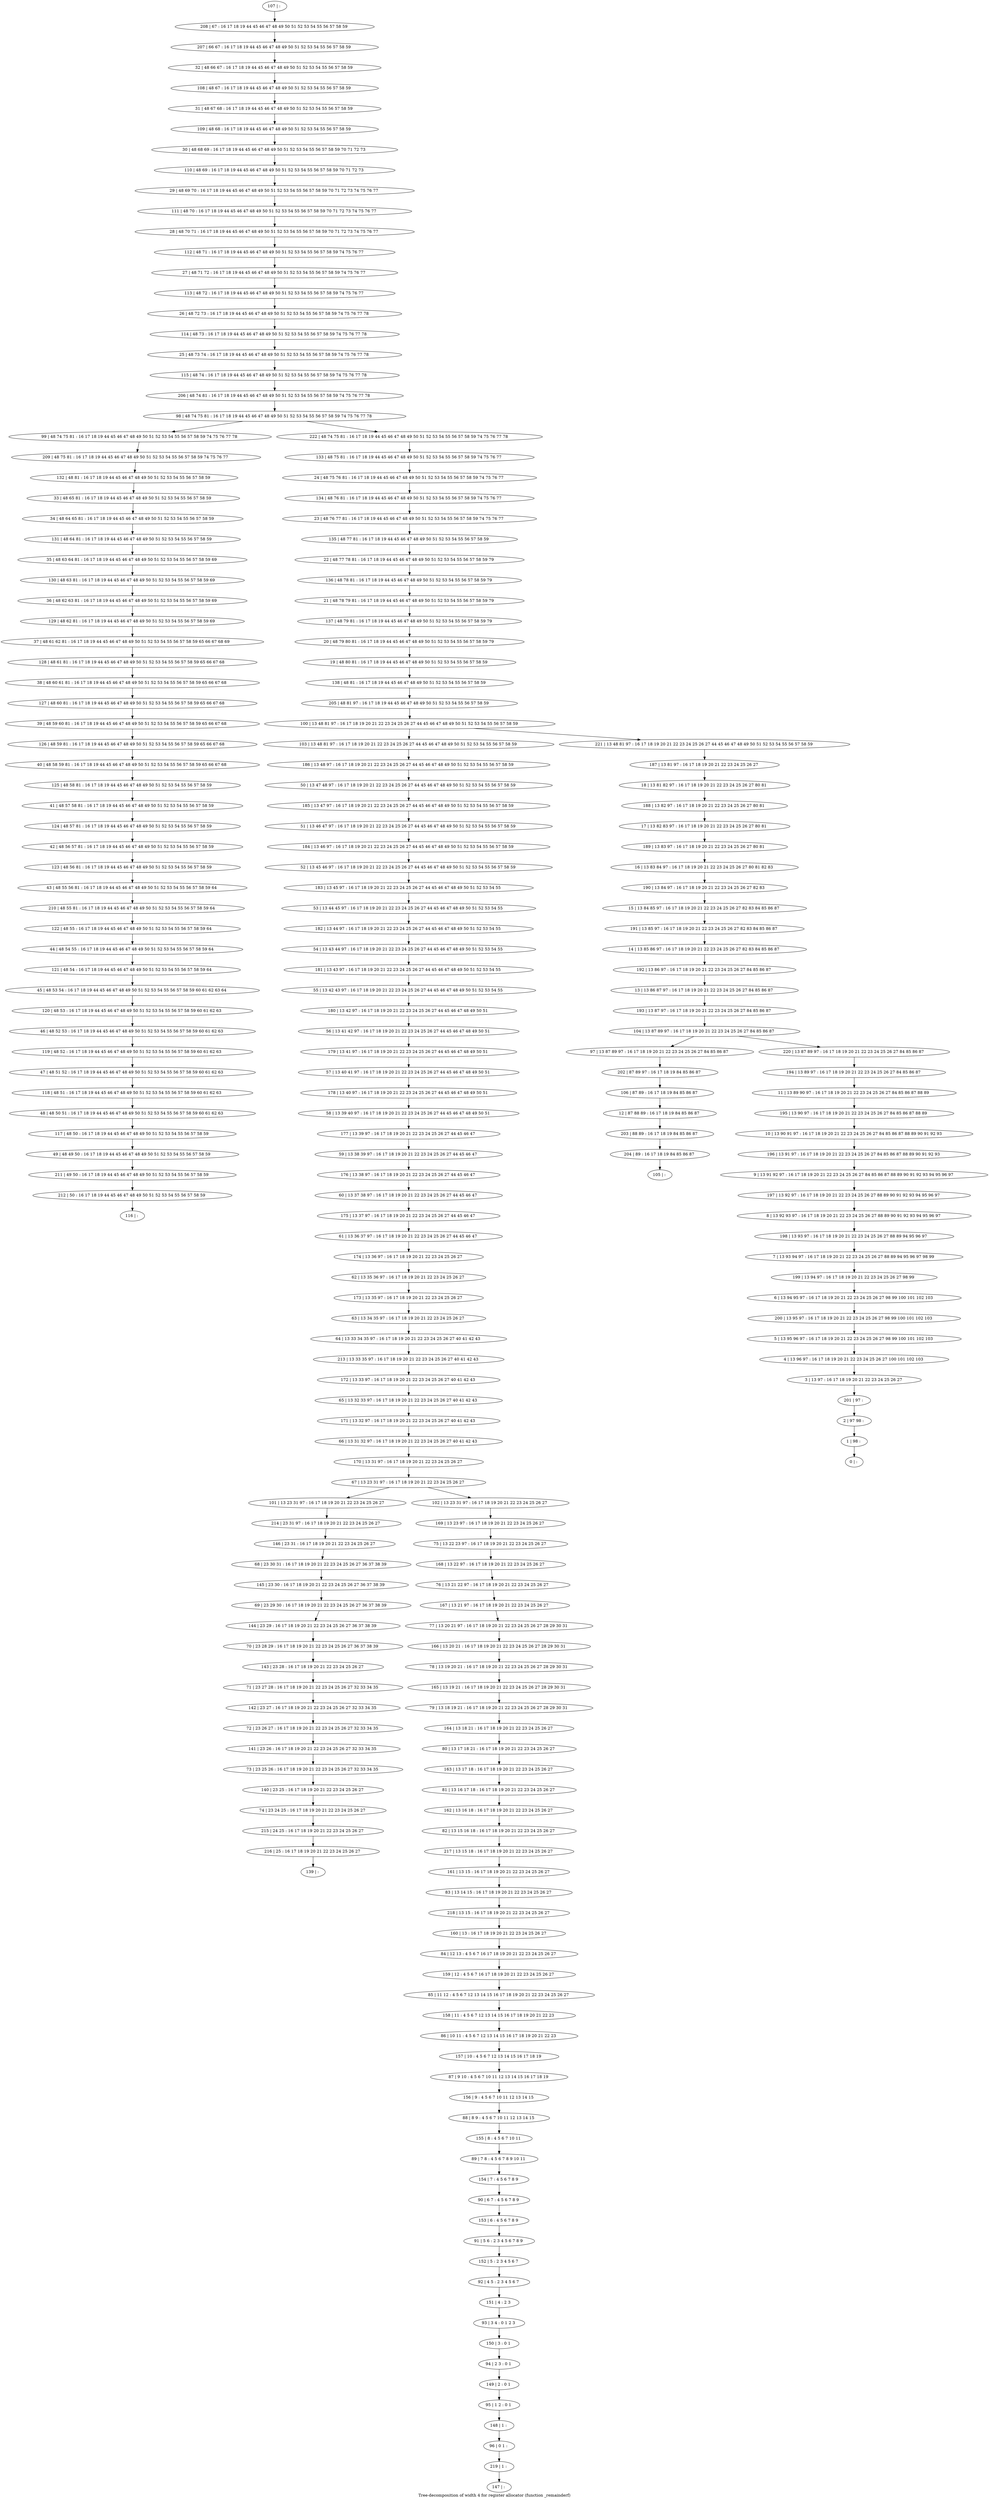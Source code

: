 digraph G {
graph [label="Tree-decomposition of width 4 for register allocator (function _remainderf)"]
0[label="0 | : "];
1[label="1 | 98 : "];
2[label="2 | 97 98 : "];
3[label="3 | 13 97 : 16 17 18 19 20 21 22 23 24 25 26 27 "];
4[label="4 | 13 96 97 : 16 17 18 19 20 21 22 23 24 25 26 27 100 101 102 103 "];
5[label="5 | 13 95 96 97 : 16 17 18 19 20 21 22 23 24 25 26 27 98 99 100 101 102 103 "];
6[label="6 | 13 94 95 97 : 16 17 18 19 20 21 22 23 24 25 26 27 98 99 100 101 102 103 "];
7[label="7 | 13 93 94 97 : 16 17 18 19 20 21 22 23 24 25 26 27 88 89 94 95 96 97 98 99 "];
8[label="8 | 13 92 93 97 : 16 17 18 19 20 21 22 23 24 25 26 27 88 89 90 91 92 93 94 95 96 97 "];
9[label="9 | 13 91 92 97 : 16 17 18 19 20 21 22 23 24 25 26 27 84 85 86 87 88 89 90 91 92 93 94 95 96 97 "];
10[label="10 | 13 90 91 97 : 16 17 18 19 20 21 22 23 24 25 26 27 84 85 86 87 88 89 90 91 92 93 "];
11[label="11 | 13 89 90 97 : 16 17 18 19 20 21 22 23 24 25 26 27 84 85 86 87 88 89 "];
12[label="12 | 87 88 89 : 16 17 18 19 84 85 86 87 "];
13[label="13 | 13 86 87 97 : 16 17 18 19 20 21 22 23 24 25 26 27 84 85 86 87 "];
14[label="14 | 13 85 86 97 : 16 17 18 19 20 21 22 23 24 25 26 27 82 83 84 85 86 87 "];
15[label="15 | 13 84 85 97 : 16 17 18 19 20 21 22 23 24 25 26 27 82 83 84 85 86 87 "];
16[label="16 | 13 83 84 97 : 16 17 18 19 20 21 22 23 24 25 26 27 80 81 82 83 "];
17[label="17 | 13 82 83 97 : 16 17 18 19 20 21 22 23 24 25 26 27 80 81 "];
18[label="18 | 13 81 82 97 : 16 17 18 19 20 21 22 23 24 25 26 27 80 81 "];
19[label="19 | 48 80 81 : 16 17 18 19 44 45 46 47 48 49 50 51 52 53 54 55 56 57 58 59 "];
20[label="20 | 48 79 80 81 : 16 17 18 19 44 45 46 47 48 49 50 51 52 53 54 55 56 57 58 59 79 "];
21[label="21 | 48 78 79 81 : 16 17 18 19 44 45 46 47 48 49 50 51 52 53 54 55 56 57 58 59 79 "];
22[label="22 | 48 77 78 81 : 16 17 18 19 44 45 46 47 48 49 50 51 52 53 54 55 56 57 58 59 79 "];
23[label="23 | 48 76 77 81 : 16 17 18 19 44 45 46 47 48 49 50 51 52 53 54 55 56 57 58 59 74 75 76 77 "];
24[label="24 | 48 75 76 81 : 16 17 18 19 44 45 46 47 48 49 50 51 52 53 54 55 56 57 58 59 74 75 76 77 "];
25[label="25 | 48 73 74 : 16 17 18 19 44 45 46 47 48 49 50 51 52 53 54 55 56 57 58 59 74 75 76 77 78 "];
26[label="26 | 48 72 73 : 16 17 18 19 44 45 46 47 48 49 50 51 52 53 54 55 56 57 58 59 74 75 76 77 78 "];
27[label="27 | 48 71 72 : 16 17 18 19 44 45 46 47 48 49 50 51 52 53 54 55 56 57 58 59 74 75 76 77 "];
28[label="28 | 48 70 71 : 16 17 18 19 44 45 46 47 48 49 50 51 52 53 54 55 56 57 58 59 70 71 72 73 74 75 76 77 "];
29[label="29 | 48 69 70 : 16 17 18 19 44 45 46 47 48 49 50 51 52 53 54 55 56 57 58 59 70 71 72 73 74 75 76 77 "];
30[label="30 | 48 68 69 : 16 17 18 19 44 45 46 47 48 49 50 51 52 53 54 55 56 57 58 59 70 71 72 73 "];
31[label="31 | 48 67 68 : 16 17 18 19 44 45 46 47 48 49 50 51 52 53 54 55 56 57 58 59 "];
32[label="32 | 48 66 67 : 16 17 18 19 44 45 46 47 48 49 50 51 52 53 54 55 56 57 58 59 "];
33[label="33 | 48 65 81 : 16 17 18 19 44 45 46 47 48 49 50 51 52 53 54 55 56 57 58 59 "];
34[label="34 | 48 64 65 81 : 16 17 18 19 44 45 46 47 48 49 50 51 52 53 54 55 56 57 58 59 "];
35[label="35 | 48 63 64 81 : 16 17 18 19 44 45 46 47 48 49 50 51 52 53 54 55 56 57 58 59 69 "];
36[label="36 | 48 62 63 81 : 16 17 18 19 44 45 46 47 48 49 50 51 52 53 54 55 56 57 58 59 69 "];
37[label="37 | 48 61 62 81 : 16 17 18 19 44 45 46 47 48 49 50 51 52 53 54 55 56 57 58 59 65 66 67 68 69 "];
38[label="38 | 48 60 61 81 : 16 17 18 19 44 45 46 47 48 49 50 51 52 53 54 55 56 57 58 59 65 66 67 68 "];
39[label="39 | 48 59 60 81 : 16 17 18 19 44 45 46 47 48 49 50 51 52 53 54 55 56 57 58 59 65 66 67 68 "];
40[label="40 | 48 58 59 81 : 16 17 18 19 44 45 46 47 48 49 50 51 52 53 54 55 56 57 58 59 65 66 67 68 "];
41[label="41 | 48 57 58 81 : 16 17 18 19 44 45 46 47 48 49 50 51 52 53 54 55 56 57 58 59 "];
42[label="42 | 48 56 57 81 : 16 17 18 19 44 45 46 47 48 49 50 51 52 53 54 55 56 57 58 59 "];
43[label="43 | 48 55 56 81 : 16 17 18 19 44 45 46 47 48 49 50 51 52 53 54 55 56 57 58 59 64 "];
44[label="44 | 48 54 55 : 16 17 18 19 44 45 46 47 48 49 50 51 52 53 54 55 56 57 58 59 64 "];
45[label="45 | 48 53 54 : 16 17 18 19 44 45 46 47 48 49 50 51 52 53 54 55 56 57 58 59 60 61 62 63 64 "];
46[label="46 | 48 52 53 : 16 17 18 19 44 45 46 47 48 49 50 51 52 53 54 55 56 57 58 59 60 61 62 63 "];
47[label="47 | 48 51 52 : 16 17 18 19 44 45 46 47 48 49 50 51 52 53 54 55 56 57 58 59 60 61 62 63 "];
48[label="48 | 48 50 51 : 16 17 18 19 44 45 46 47 48 49 50 51 52 53 54 55 56 57 58 59 60 61 62 63 "];
49[label="49 | 48 49 50 : 16 17 18 19 44 45 46 47 48 49 50 51 52 53 54 55 56 57 58 59 "];
50[label="50 | 13 47 48 97 : 16 17 18 19 20 21 22 23 24 25 26 27 44 45 46 47 48 49 50 51 52 53 54 55 56 57 58 59 "];
51[label="51 | 13 46 47 97 : 16 17 18 19 20 21 22 23 24 25 26 27 44 45 46 47 48 49 50 51 52 53 54 55 56 57 58 59 "];
52[label="52 | 13 45 46 97 : 16 17 18 19 20 21 22 23 24 25 26 27 44 45 46 47 48 49 50 51 52 53 54 55 56 57 58 59 "];
53[label="53 | 13 44 45 97 : 16 17 18 19 20 21 22 23 24 25 26 27 44 45 46 47 48 49 50 51 52 53 54 55 "];
54[label="54 | 13 43 44 97 : 16 17 18 19 20 21 22 23 24 25 26 27 44 45 46 47 48 49 50 51 52 53 54 55 "];
55[label="55 | 13 42 43 97 : 16 17 18 19 20 21 22 23 24 25 26 27 44 45 46 47 48 49 50 51 52 53 54 55 "];
56[label="56 | 13 41 42 97 : 16 17 18 19 20 21 22 23 24 25 26 27 44 45 46 47 48 49 50 51 "];
57[label="57 | 13 40 41 97 : 16 17 18 19 20 21 22 23 24 25 26 27 44 45 46 47 48 49 50 51 "];
58[label="58 | 13 39 40 97 : 16 17 18 19 20 21 22 23 24 25 26 27 44 45 46 47 48 49 50 51 "];
59[label="59 | 13 38 39 97 : 16 17 18 19 20 21 22 23 24 25 26 27 44 45 46 47 "];
60[label="60 | 13 37 38 97 : 16 17 18 19 20 21 22 23 24 25 26 27 44 45 46 47 "];
61[label="61 | 13 36 37 97 : 16 17 18 19 20 21 22 23 24 25 26 27 44 45 46 47 "];
62[label="62 | 13 35 36 97 : 16 17 18 19 20 21 22 23 24 25 26 27 "];
63[label="63 | 13 34 35 97 : 16 17 18 19 20 21 22 23 24 25 26 27 "];
64[label="64 | 13 33 34 35 97 : 16 17 18 19 20 21 22 23 24 25 26 27 40 41 42 43 "];
65[label="65 | 13 32 33 97 : 16 17 18 19 20 21 22 23 24 25 26 27 40 41 42 43 "];
66[label="66 | 13 31 32 97 : 16 17 18 19 20 21 22 23 24 25 26 27 40 41 42 43 "];
67[label="67 | 13 23 31 97 : 16 17 18 19 20 21 22 23 24 25 26 27 "];
68[label="68 | 23 30 31 : 16 17 18 19 20 21 22 23 24 25 26 27 36 37 38 39 "];
69[label="69 | 23 29 30 : 16 17 18 19 20 21 22 23 24 25 26 27 36 37 38 39 "];
70[label="70 | 23 28 29 : 16 17 18 19 20 21 22 23 24 25 26 27 36 37 38 39 "];
71[label="71 | 23 27 28 : 16 17 18 19 20 21 22 23 24 25 26 27 32 33 34 35 "];
72[label="72 | 23 26 27 : 16 17 18 19 20 21 22 23 24 25 26 27 32 33 34 35 "];
73[label="73 | 23 25 26 : 16 17 18 19 20 21 22 23 24 25 26 27 32 33 34 35 "];
74[label="74 | 23 24 25 : 16 17 18 19 20 21 22 23 24 25 26 27 "];
75[label="75 | 13 22 23 97 : 16 17 18 19 20 21 22 23 24 25 26 27 "];
76[label="76 | 13 21 22 97 : 16 17 18 19 20 21 22 23 24 25 26 27 "];
77[label="77 | 13 20 21 97 : 16 17 18 19 20 21 22 23 24 25 26 27 28 29 30 31 "];
78[label="78 | 13 19 20 21 : 16 17 18 19 20 21 22 23 24 25 26 27 28 29 30 31 "];
79[label="79 | 13 18 19 21 : 16 17 18 19 20 21 22 23 24 25 26 27 28 29 30 31 "];
80[label="80 | 13 17 18 21 : 16 17 18 19 20 21 22 23 24 25 26 27 "];
81[label="81 | 13 16 17 18 : 16 17 18 19 20 21 22 23 24 25 26 27 "];
82[label="82 | 13 15 16 18 : 16 17 18 19 20 21 22 23 24 25 26 27 "];
83[label="83 | 13 14 15 : 16 17 18 19 20 21 22 23 24 25 26 27 "];
84[label="84 | 12 13 : 4 5 6 7 16 17 18 19 20 21 22 23 24 25 26 27 "];
85[label="85 | 11 12 : 4 5 6 7 12 13 14 15 16 17 18 19 20 21 22 23 24 25 26 27 "];
86[label="86 | 10 11 : 4 5 6 7 12 13 14 15 16 17 18 19 20 21 22 23 "];
87[label="87 | 9 10 : 4 5 6 7 10 11 12 13 14 15 16 17 18 19 "];
88[label="88 | 8 9 : 4 5 6 7 10 11 12 13 14 15 "];
89[label="89 | 7 8 : 4 5 6 7 8 9 10 11 "];
90[label="90 | 6 7 : 4 5 6 7 8 9 "];
91[label="91 | 5 6 : 2 3 4 5 6 7 8 9 "];
92[label="92 | 4 5 : 2 3 4 5 6 7 "];
93[label="93 | 3 4 : 0 1 2 3 "];
94[label="94 | 2 3 : 0 1 "];
95[label="95 | 1 2 : 0 1 "];
96[label="96 | 0 1 : "];
97[label="97 | 13 87 89 97 : 16 17 18 19 20 21 22 23 24 25 26 27 84 85 86 87 "];
98[label="98 | 48 74 75 81 : 16 17 18 19 44 45 46 47 48 49 50 51 52 53 54 55 56 57 58 59 74 75 76 77 78 "];
99[label="99 | 48 74 75 81 : 16 17 18 19 44 45 46 47 48 49 50 51 52 53 54 55 56 57 58 59 74 75 76 77 78 "];
100[label="100 | 13 48 81 97 : 16 17 18 19 20 21 22 23 24 25 26 27 44 45 46 47 48 49 50 51 52 53 54 55 56 57 58 59 "];
101[label="101 | 13 23 31 97 : 16 17 18 19 20 21 22 23 24 25 26 27 "];
102[label="102 | 13 23 31 97 : 16 17 18 19 20 21 22 23 24 25 26 27 "];
103[label="103 | 13 48 81 97 : 16 17 18 19 20 21 22 23 24 25 26 27 44 45 46 47 48 49 50 51 52 53 54 55 56 57 58 59 "];
104[label="104 | 13 87 89 97 : 16 17 18 19 20 21 22 23 24 25 26 27 84 85 86 87 "];
105[label="105 | : "];
106[label="106 | 87 89 : 16 17 18 19 84 85 86 87 "];
107[label="107 | : "];
108[label="108 | 48 67 : 16 17 18 19 44 45 46 47 48 49 50 51 52 53 54 55 56 57 58 59 "];
109[label="109 | 48 68 : 16 17 18 19 44 45 46 47 48 49 50 51 52 53 54 55 56 57 58 59 "];
110[label="110 | 48 69 : 16 17 18 19 44 45 46 47 48 49 50 51 52 53 54 55 56 57 58 59 70 71 72 73 "];
111[label="111 | 48 70 : 16 17 18 19 44 45 46 47 48 49 50 51 52 53 54 55 56 57 58 59 70 71 72 73 74 75 76 77 "];
112[label="112 | 48 71 : 16 17 18 19 44 45 46 47 48 49 50 51 52 53 54 55 56 57 58 59 74 75 76 77 "];
113[label="113 | 48 72 : 16 17 18 19 44 45 46 47 48 49 50 51 52 53 54 55 56 57 58 59 74 75 76 77 "];
114[label="114 | 48 73 : 16 17 18 19 44 45 46 47 48 49 50 51 52 53 54 55 56 57 58 59 74 75 76 77 78 "];
115[label="115 | 48 74 : 16 17 18 19 44 45 46 47 48 49 50 51 52 53 54 55 56 57 58 59 74 75 76 77 78 "];
116[label="116 | : "];
117[label="117 | 48 50 : 16 17 18 19 44 45 46 47 48 49 50 51 52 53 54 55 56 57 58 59 "];
118[label="118 | 48 51 : 16 17 18 19 44 45 46 47 48 49 50 51 52 53 54 55 56 57 58 59 60 61 62 63 "];
119[label="119 | 48 52 : 16 17 18 19 44 45 46 47 48 49 50 51 52 53 54 55 56 57 58 59 60 61 62 63 "];
120[label="120 | 48 53 : 16 17 18 19 44 45 46 47 48 49 50 51 52 53 54 55 56 57 58 59 60 61 62 63 "];
121[label="121 | 48 54 : 16 17 18 19 44 45 46 47 48 49 50 51 52 53 54 55 56 57 58 59 64 "];
122[label="122 | 48 55 : 16 17 18 19 44 45 46 47 48 49 50 51 52 53 54 55 56 57 58 59 64 "];
123[label="123 | 48 56 81 : 16 17 18 19 44 45 46 47 48 49 50 51 52 53 54 55 56 57 58 59 "];
124[label="124 | 48 57 81 : 16 17 18 19 44 45 46 47 48 49 50 51 52 53 54 55 56 57 58 59 "];
125[label="125 | 48 58 81 : 16 17 18 19 44 45 46 47 48 49 50 51 52 53 54 55 56 57 58 59 "];
126[label="126 | 48 59 81 : 16 17 18 19 44 45 46 47 48 49 50 51 52 53 54 55 56 57 58 59 65 66 67 68 "];
127[label="127 | 48 60 81 : 16 17 18 19 44 45 46 47 48 49 50 51 52 53 54 55 56 57 58 59 65 66 67 68 "];
128[label="128 | 48 61 81 : 16 17 18 19 44 45 46 47 48 49 50 51 52 53 54 55 56 57 58 59 65 66 67 68 "];
129[label="129 | 48 62 81 : 16 17 18 19 44 45 46 47 48 49 50 51 52 53 54 55 56 57 58 59 69 "];
130[label="130 | 48 63 81 : 16 17 18 19 44 45 46 47 48 49 50 51 52 53 54 55 56 57 58 59 69 "];
131[label="131 | 48 64 81 : 16 17 18 19 44 45 46 47 48 49 50 51 52 53 54 55 56 57 58 59 "];
132[label="132 | 48 81 : 16 17 18 19 44 45 46 47 48 49 50 51 52 53 54 55 56 57 58 59 "];
133[label="133 | 48 75 81 : 16 17 18 19 44 45 46 47 48 49 50 51 52 53 54 55 56 57 58 59 74 75 76 77 "];
134[label="134 | 48 76 81 : 16 17 18 19 44 45 46 47 48 49 50 51 52 53 54 55 56 57 58 59 74 75 76 77 "];
135[label="135 | 48 77 81 : 16 17 18 19 44 45 46 47 48 49 50 51 52 53 54 55 56 57 58 59 "];
136[label="136 | 48 78 81 : 16 17 18 19 44 45 46 47 48 49 50 51 52 53 54 55 56 57 58 59 79 "];
137[label="137 | 48 79 81 : 16 17 18 19 44 45 46 47 48 49 50 51 52 53 54 55 56 57 58 59 79 "];
138[label="138 | 48 81 : 16 17 18 19 44 45 46 47 48 49 50 51 52 53 54 55 56 57 58 59 "];
139[label="139 | : "];
140[label="140 | 23 25 : 16 17 18 19 20 21 22 23 24 25 26 27 "];
141[label="141 | 23 26 : 16 17 18 19 20 21 22 23 24 25 26 27 32 33 34 35 "];
142[label="142 | 23 27 : 16 17 18 19 20 21 22 23 24 25 26 27 32 33 34 35 "];
143[label="143 | 23 28 : 16 17 18 19 20 21 22 23 24 25 26 27 "];
144[label="144 | 23 29 : 16 17 18 19 20 21 22 23 24 25 26 27 36 37 38 39 "];
145[label="145 | 23 30 : 16 17 18 19 20 21 22 23 24 25 26 27 36 37 38 39 "];
146[label="146 | 23 31 : 16 17 18 19 20 21 22 23 24 25 26 27 "];
147[label="147 | : "];
148[label="148 | 1 : "];
149[label="149 | 2 : 0 1 "];
150[label="150 | 3 : 0 1 "];
151[label="151 | 4 : 2 3 "];
152[label="152 | 5 : 2 3 4 5 6 7 "];
153[label="153 | 6 : 4 5 6 7 8 9 "];
154[label="154 | 7 : 4 5 6 7 8 9 "];
155[label="155 | 8 : 4 5 6 7 10 11 "];
156[label="156 | 9 : 4 5 6 7 10 11 12 13 14 15 "];
157[label="157 | 10 : 4 5 6 7 12 13 14 15 16 17 18 19 "];
158[label="158 | 11 : 4 5 6 7 12 13 14 15 16 17 18 19 20 21 22 23 "];
159[label="159 | 12 : 4 5 6 7 16 17 18 19 20 21 22 23 24 25 26 27 "];
160[label="160 | 13 : 16 17 18 19 20 21 22 23 24 25 26 27 "];
161[label="161 | 13 15 : 16 17 18 19 20 21 22 23 24 25 26 27 "];
162[label="162 | 13 16 18 : 16 17 18 19 20 21 22 23 24 25 26 27 "];
163[label="163 | 13 17 18 : 16 17 18 19 20 21 22 23 24 25 26 27 "];
164[label="164 | 13 18 21 : 16 17 18 19 20 21 22 23 24 25 26 27 "];
165[label="165 | 13 19 21 : 16 17 18 19 20 21 22 23 24 25 26 27 28 29 30 31 "];
166[label="166 | 13 20 21 : 16 17 18 19 20 21 22 23 24 25 26 27 28 29 30 31 "];
167[label="167 | 13 21 97 : 16 17 18 19 20 21 22 23 24 25 26 27 "];
168[label="168 | 13 22 97 : 16 17 18 19 20 21 22 23 24 25 26 27 "];
169[label="169 | 13 23 97 : 16 17 18 19 20 21 22 23 24 25 26 27 "];
170[label="170 | 13 31 97 : 16 17 18 19 20 21 22 23 24 25 26 27 "];
171[label="171 | 13 32 97 : 16 17 18 19 20 21 22 23 24 25 26 27 40 41 42 43 "];
172[label="172 | 13 33 97 : 16 17 18 19 20 21 22 23 24 25 26 27 40 41 42 43 "];
173[label="173 | 13 35 97 : 16 17 18 19 20 21 22 23 24 25 26 27 "];
174[label="174 | 13 36 97 : 16 17 18 19 20 21 22 23 24 25 26 27 "];
175[label="175 | 13 37 97 : 16 17 18 19 20 21 22 23 24 25 26 27 44 45 46 47 "];
176[label="176 | 13 38 97 : 16 17 18 19 20 21 22 23 24 25 26 27 44 45 46 47 "];
177[label="177 | 13 39 97 : 16 17 18 19 20 21 22 23 24 25 26 27 44 45 46 47 "];
178[label="178 | 13 40 97 : 16 17 18 19 20 21 22 23 24 25 26 27 44 45 46 47 48 49 50 51 "];
179[label="179 | 13 41 97 : 16 17 18 19 20 21 22 23 24 25 26 27 44 45 46 47 48 49 50 51 "];
180[label="180 | 13 42 97 : 16 17 18 19 20 21 22 23 24 25 26 27 44 45 46 47 48 49 50 51 "];
181[label="181 | 13 43 97 : 16 17 18 19 20 21 22 23 24 25 26 27 44 45 46 47 48 49 50 51 52 53 54 55 "];
182[label="182 | 13 44 97 : 16 17 18 19 20 21 22 23 24 25 26 27 44 45 46 47 48 49 50 51 52 53 54 55 "];
183[label="183 | 13 45 97 : 16 17 18 19 20 21 22 23 24 25 26 27 44 45 46 47 48 49 50 51 52 53 54 55 "];
184[label="184 | 13 46 97 : 16 17 18 19 20 21 22 23 24 25 26 27 44 45 46 47 48 49 50 51 52 53 54 55 56 57 58 59 "];
185[label="185 | 13 47 97 : 16 17 18 19 20 21 22 23 24 25 26 27 44 45 46 47 48 49 50 51 52 53 54 55 56 57 58 59 "];
186[label="186 | 13 48 97 : 16 17 18 19 20 21 22 23 24 25 26 27 44 45 46 47 48 49 50 51 52 53 54 55 56 57 58 59 "];
187[label="187 | 13 81 97 : 16 17 18 19 20 21 22 23 24 25 26 27 "];
188[label="188 | 13 82 97 : 16 17 18 19 20 21 22 23 24 25 26 27 80 81 "];
189[label="189 | 13 83 97 : 16 17 18 19 20 21 22 23 24 25 26 27 80 81 "];
190[label="190 | 13 84 97 : 16 17 18 19 20 21 22 23 24 25 26 27 82 83 "];
191[label="191 | 13 85 97 : 16 17 18 19 20 21 22 23 24 25 26 27 82 83 84 85 86 87 "];
192[label="192 | 13 86 97 : 16 17 18 19 20 21 22 23 24 25 26 27 84 85 86 87 "];
193[label="193 | 13 87 97 : 16 17 18 19 20 21 22 23 24 25 26 27 84 85 86 87 "];
194[label="194 | 13 89 97 : 16 17 18 19 20 21 22 23 24 25 26 27 84 85 86 87 "];
195[label="195 | 13 90 97 : 16 17 18 19 20 21 22 23 24 25 26 27 84 85 86 87 88 89 "];
196[label="196 | 13 91 97 : 16 17 18 19 20 21 22 23 24 25 26 27 84 85 86 87 88 89 90 91 92 93 "];
197[label="197 | 13 92 97 : 16 17 18 19 20 21 22 23 24 25 26 27 88 89 90 91 92 93 94 95 96 97 "];
198[label="198 | 13 93 97 : 16 17 18 19 20 21 22 23 24 25 26 27 88 89 94 95 96 97 "];
199[label="199 | 13 94 97 : 16 17 18 19 20 21 22 23 24 25 26 27 98 99 "];
200[label="200 | 13 95 97 : 16 17 18 19 20 21 22 23 24 25 26 27 98 99 100 101 102 103 "];
201[label="201 | 97 : "];
202[label="202 | 87 89 97 : 16 17 18 19 84 85 86 87 "];
203[label="203 | 88 89 : 16 17 18 19 84 85 86 87 "];
204[label="204 | 89 : 16 17 18 19 84 85 86 87 "];
205[label="205 | 48 81 97 : 16 17 18 19 44 45 46 47 48 49 50 51 52 53 54 55 56 57 58 59 "];
206[label="206 | 48 74 81 : 16 17 18 19 44 45 46 47 48 49 50 51 52 53 54 55 56 57 58 59 74 75 76 77 78 "];
207[label="207 | 66 67 : 16 17 18 19 44 45 46 47 48 49 50 51 52 53 54 55 56 57 58 59 "];
208[label="208 | 67 : 16 17 18 19 44 45 46 47 48 49 50 51 52 53 54 55 56 57 58 59 "];
209[label="209 | 48 75 81 : 16 17 18 19 44 45 46 47 48 49 50 51 52 53 54 55 56 57 58 59 74 75 76 77 "];
210[label="210 | 48 55 81 : 16 17 18 19 44 45 46 47 48 49 50 51 52 53 54 55 56 57 58 59 64 "];
211[label="211 | 49 50 : 16 17 18 19 44 45 46 47 48 49 50 51 52 53 54 55 56 57 58 59 "];
212[label="212 | 50 : 16 17 18 19 44 45 46 47 48 49 50 51 52 53 54 55 56 57 58 59 "];
213[label="213 | 13 33 35 97 : 16 17 18 19 20 21 22 23 24 25 26 27 40 41 42 43 "];
214[label="214 | 23 31 97 : 16 17 18 19 20 21 22 23 24 25 26 27 "];
215[label="215 | 24 25 : 16 17 18 19 20 21 22 23 24 25 26 27 "];
216[label="216 | 25 : 16 17 18 19 20 21 22 23 24 25 26 27 "];
217[label="217 | 13 15 18 : 16 17 18 19 20 21 22 23 24 25 26 27 "];
218[label="218 | 13 15 : 16 17 18 19 20 21 22 23 24 25 26 27 "];
219[label="219 | 1 : "];
220[label="220 | 13 87 89 97 : 16 17 18 19 20 21 22 23 24 25 26 27 84 85 86 87 "];
221[label="221 | 13 48 81 97 : 16 17 18 19 20 21 22 23 24 25 26 27 44 45 46 47 48 49 50 51 52 53 54 55 56 57 58 59 "];
222[label="222 | 48 74 75 81 : 16 17 18 19 44 45 46 47 48 49 50 51 52 53 54 55 56 57 58 59 74 75 76 77 78 "];
33->34 ;
63->64 ;
67->101 ;
67->102 ;
106->12 ;
117->49 ;
48->117 ;
118->48 ;
47->118 ;
119->47 ;
46->119 ;
120->46 ;
45->120 ;
121->45 ;
44->121 ;
122->44 ;
123->43 ;
42->123 ;
124->42 ;
41->124 ;
125->41 ;
40->125 ;
126->40 ;
39->126 ;
127->39 ;
38->127 ;
128->38 ;
37->128 ;
129->37 ;
36->129 ;
130->36 ;
35->130 ;
131->35 ;
34->131 ;
132->33 ;
140->74 ;
73->140 ;
141->73 ;
72->141 ;
142->72 ;
71->142 ;
143->71 ;
70->143 ;
144->70 ;
69->144 ;
145->69 ;
68->145 ;
146->68 ;
148->96 ;
95->148 ;
149->95 ;
94->149 ;
150->94 ;
93->150 ;
151->93 ;
92->151 ;
152->92 ;
91->152 ;
153->91 ;
90->153 ;
154->90 ;
89->154 ;
155->89 ;
88->155 ;
156->88 ;
87->156 ;
157->87 ;
86->157 ;
158->86 ;
85->158 ;
159->85 ;
84->159 ;
160->84 ;
161->83 ;
162->82 ;
81->162 ;
163->81 ;
80->163 ;
164->80 ;
79->164 ;
165->79 ;
78->165 ;
166->78 ;
77->166 ;
167->77 ;
76->167 ;
168->76 ;
75->168 ;
169->75 ;
102->169 ;
170->67 ;
66->170 ;
171->66 ;
65->171 ;
172->65 ;
173->63 ;
62->173 ;
174->62 ;
61->174 ;
175->61 ;
60->175 ;
176->60 ;
59->176 ;
177->59 ;
58->177 ;
178->58 ;
57->178 ;
179->57 ;
56->179 ;
180->56 ;
55->180 ;
181->55 ;
54->181 ;
182->54 ;
53->182 ;
183->53 ;
52->183 ;
184->52 ;
51->184 ;
185->51 ;
50->185 ;
186->50 ;
103->186 ;
202->106 ;
97->202 ;
12->203 ;
204->105 ;
203->204 ;
209->132 ;
99->209 ;
210->122 ;
43->210 ;
49->211 ;
212->116 ;
211->212 ;
213->172 ;
64->213 ;
214->146 ;
101->214 ;
74->215 ;
216->139 ;
215->216 ;
217->161 ;
82->217 ;
218->160 ;
83->218 ;
219->147 ;
96->219 ;
107->208 ;
208->207 ;
207->32 ;
32->108 ;
108->31 ;
31->109 ;
109->30 ;
30->110 ;
110->29 ;
29->111 ;
111->28 ;
28->112 ;
112->27 ;
27->113 ;
113->26 ;
26->114 ;
114->25 ;
25->115 ;
115->206 ;
206->98 ;
133->24 ;
24->134 ;
134->23 ;
23->135 ;
135->22 ;
22->136 ;
136->21 ;
21->137 ;
137->20 ;
20->19 ;
19->138 ;
138->205 ;
205->100 ;
187->18 ;
18->188 ;
188->17 ;
17->189 ;
189->16 ;
16->190 ;
190->15 ;
15->191 ;
191->14 ;
14->192 ;
192->13 ;
13->193 ;
193->104 ;
194->11 ;
11->195 ;
195->10 ;
10->196 ;
196->9 ;
9->197 ;
197->8 ;
8->198 ;
198->7 ;
7->199 ;
199->6 ;
6->200 ;
200->5 ;
5->4 ;
4->3 ;
3->201 ;
201->2 ;
2->1 ;
1->0 ;
220->194 ;
221->187 ;
222->133 ;
104->97 ;
104->220 ;
100->103 ;
100->221 ;
98->99 ;
98->222 ;
}

